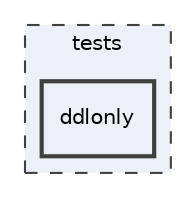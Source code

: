 digraph "tests/ddlonly"
{
 // LATEX_PDF_SIZE
  edge [fontname="Helvetica",fontsize="10",labelfontname="Helvetica",labelfontsize="10"];
  node [fontname="Helvetica",fontsize="10",shape=record];
  compound=true
  subgraph clusterdir_59425e443f801f1f2fd8bbe4959a3ccf {
    graph [ bgcolor="#edf0f7", pencolor="grey25", style="filled,dashed,", label="tests", fontname="Helvetica", fontsize="10", URL="dir_59425e443f801f1f2fd8bbe4959a3ccf.html"]
  dir_3b4364e86d34cf9d4423201623adcbd5 [shape=box, label="ddlonly", style="filled,bold,", fillcolor="#edf0f7", color="grey25", URL="dir_3b4364e86d34cf9d4423201623adcbd5.html"];
  }
}

